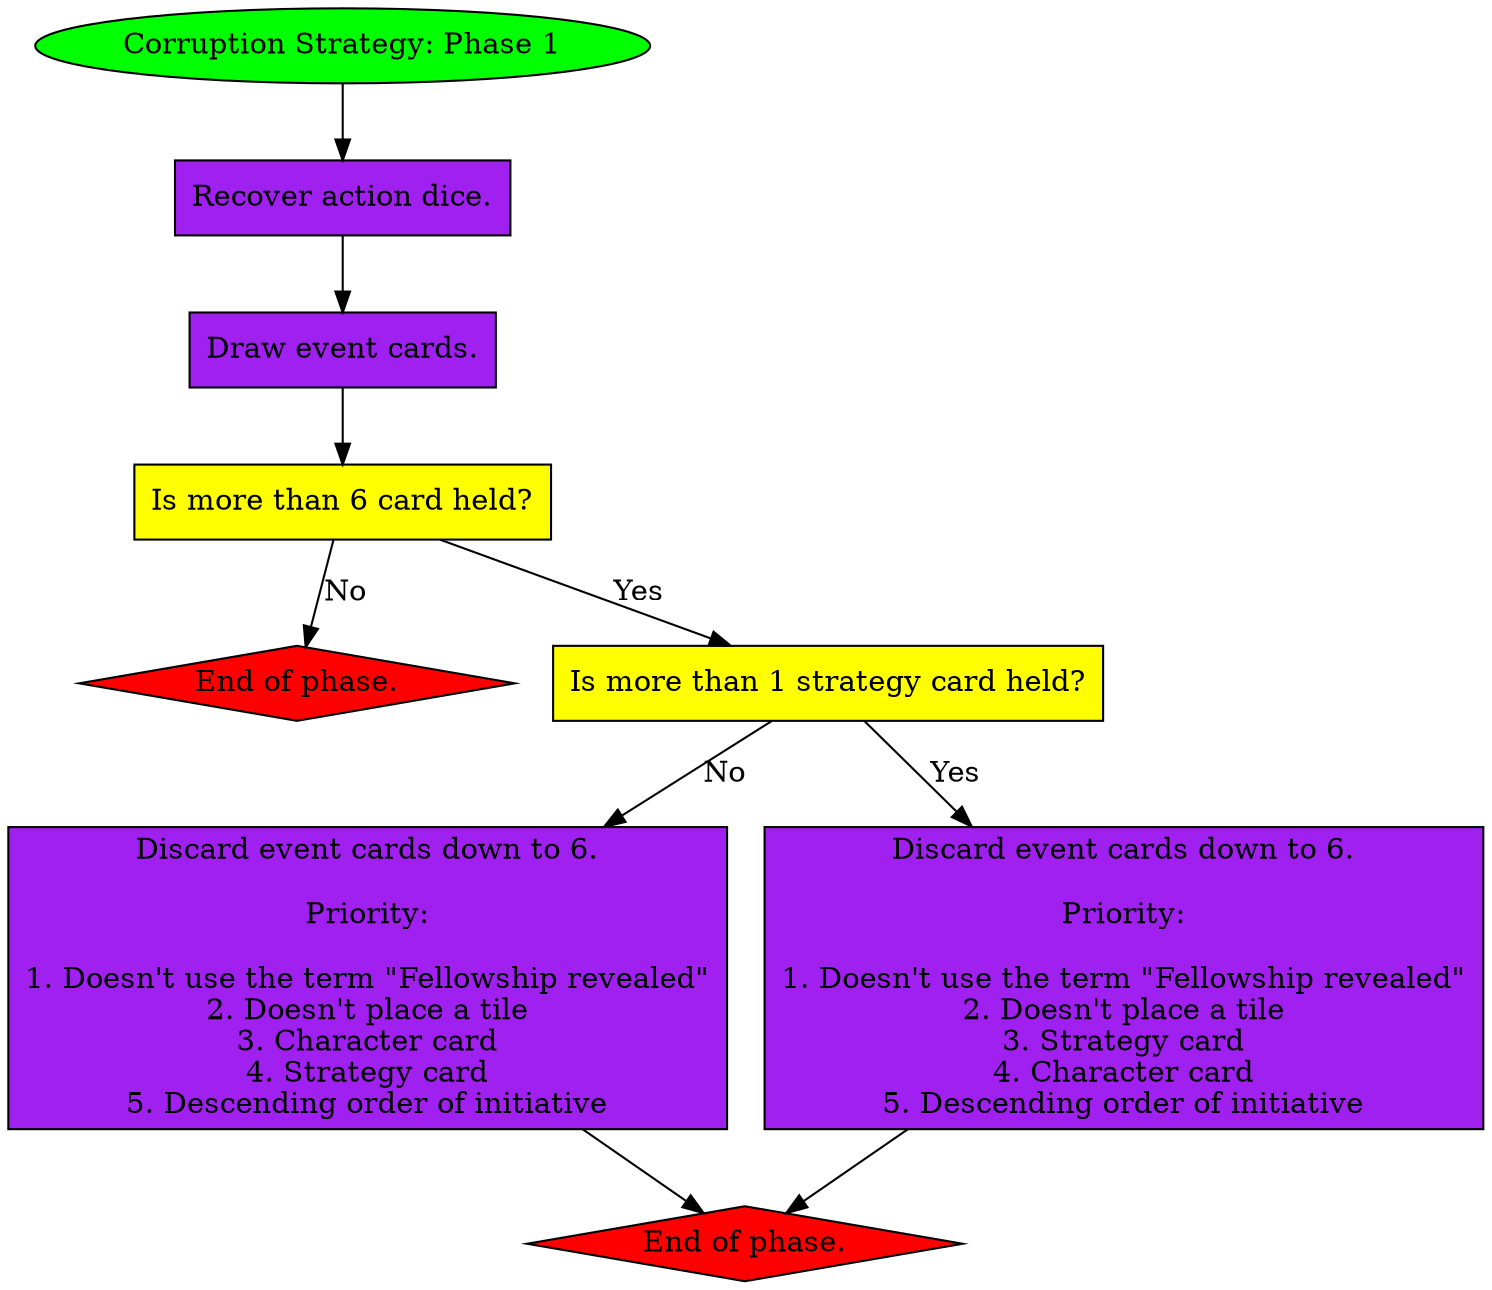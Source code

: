digraph {
rankdir=TB;
	p1_discard_2 [shape=box, style=filled, fillcolor=purple, label="Discard event cards down to 6.\n\nPriority:\n\n1. Doesn't use the term \"Fellowship revealed\"\n2. Doesn't place a tile\n3. Character card\n4. Strategy card\n5. Descending order of initiative\n"];
	p1_discard_2 -> p1_end_2;

	p1_end_1 [shape=diamond, style=filled, fillcolor=red, label="End of phase."];

	p1_discard_1 [shape=box, style=filled, fillcolor=purple, label="Discard event cards down to 6.\n\nPriority:\n\n1. Doesn't use the term \"Fellowship revealed\"\n2. Doesn't place a tile\n3. Strategy card\n4. Character card\n5. Descending order of initiative\n"];
	p1_discard_1 -> p1_end_2;

	p1_2 [shape=box, style=filled, fillcolor=purple, label="Draw event cards.\n"];
	p1_2 -> p1_3;

	p1_1 [shape=box, style=filled, fillcolor=purple, label="Recover action dice.\n"];
	p1_1 -> p1_2;

	p1_3 [shape=box, style=filled, fillcolor=yellow, label="Is more than 6 card held?\n"];
	p1_3 -> p1_discard [label = "Yes"];
	p1_3 -> p1_end_1 [label = "No"];

	p1_end_2 [shape=diamond, style=filled, fillcolor=red, label="End of phase."];

	p1_discard [shape=box, style=filled, fillcolor=yellow, label="Is more than 1 strategy card held?\n"];
	p1_discard -> p1_discard_1 [label = "Yes"];
	p1_discard -> p1_discard_2 [label = "No"];

	phase_1_corr [shape=ellipse, style=filled, fillcolor=green, label="Corruption Strategy: Phase 1"];
	phase_1_corr -> p1_1;

}